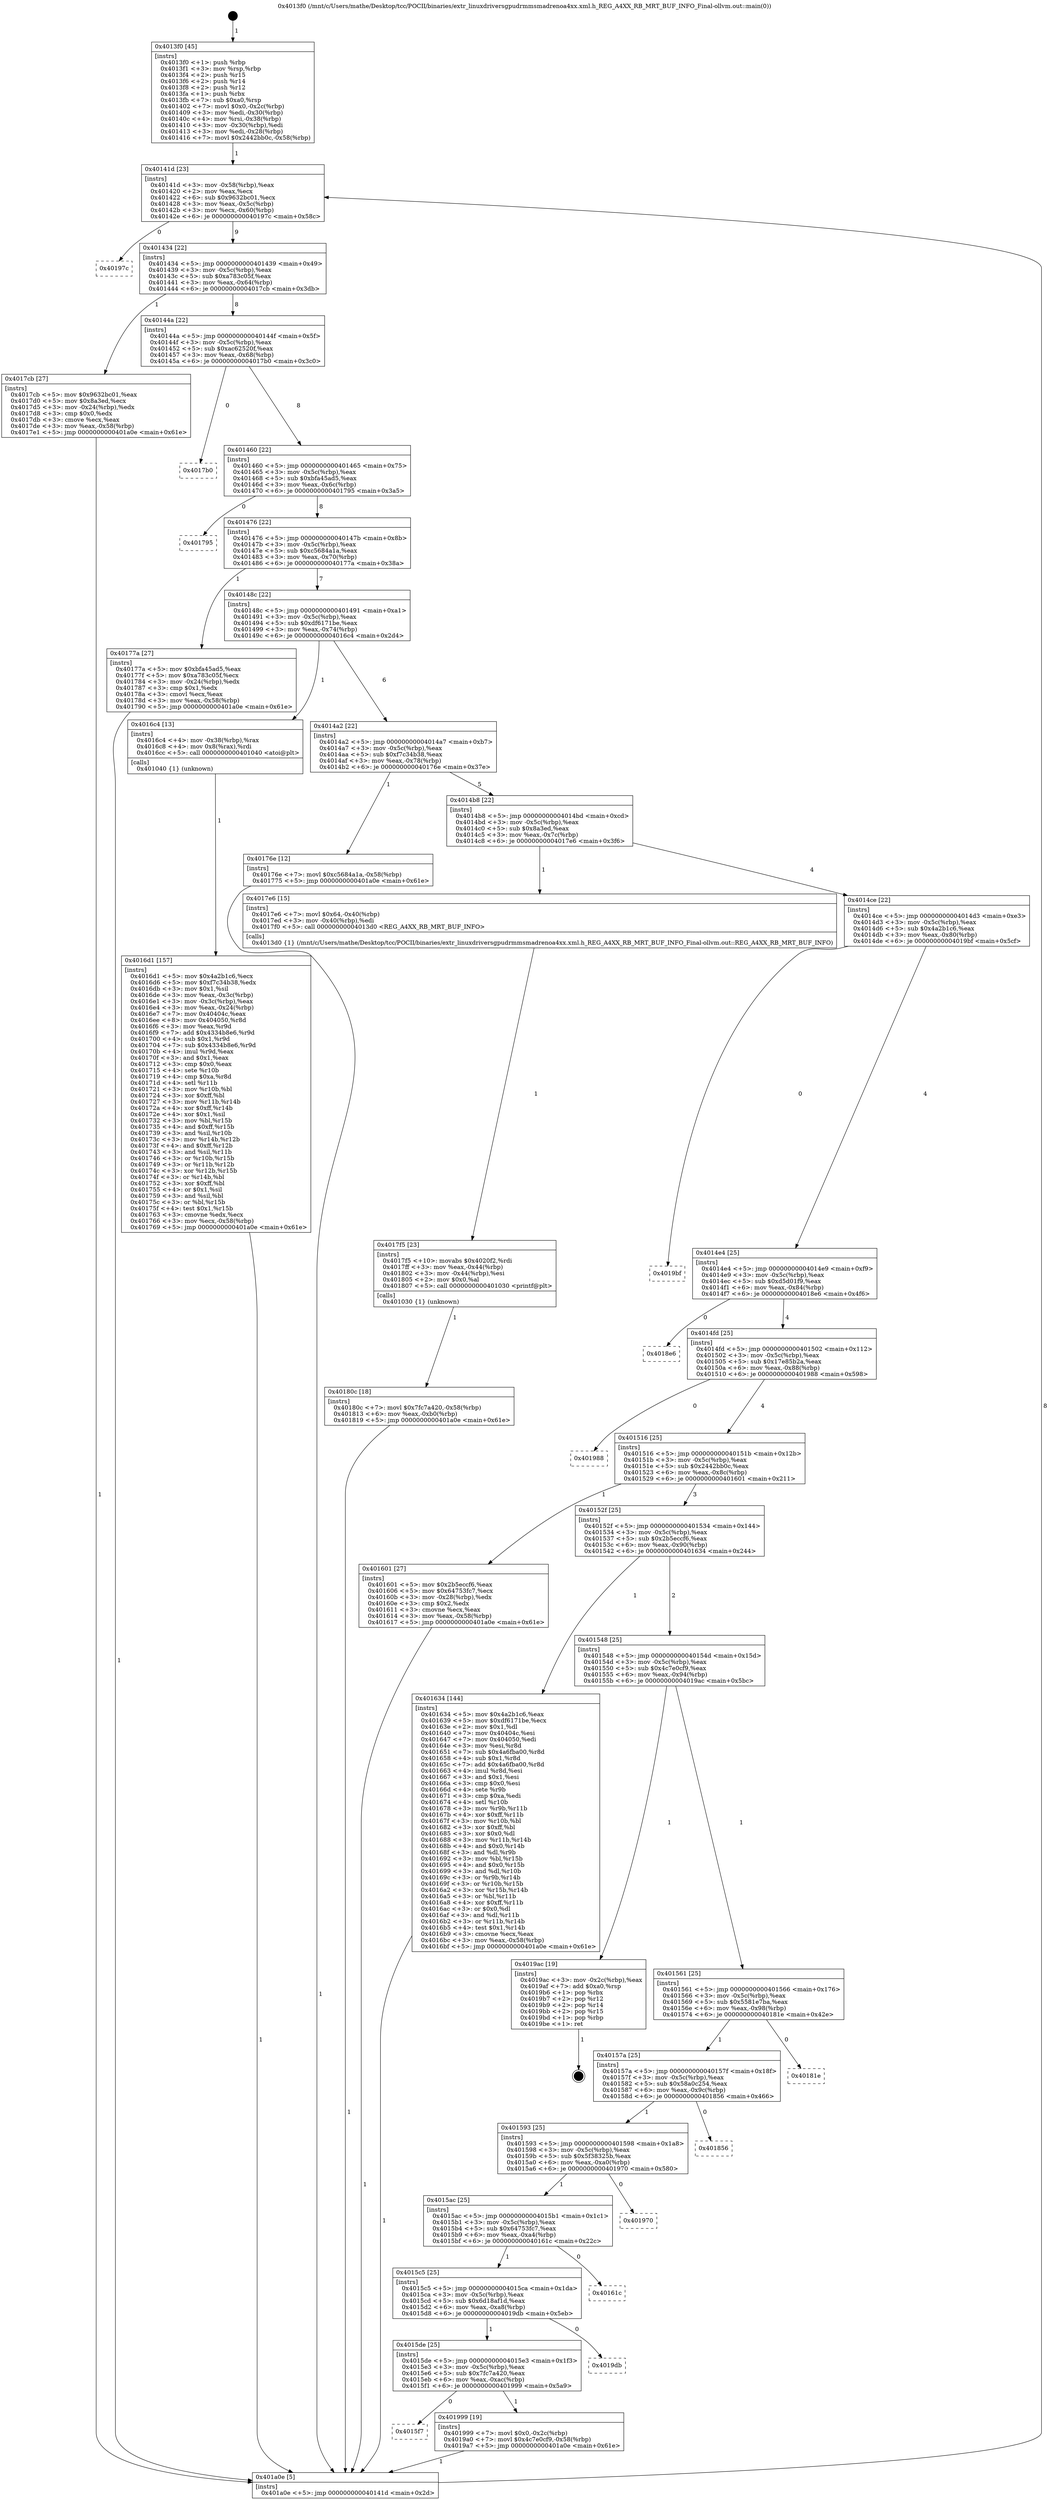 digraph "0x4013f0" {
  label = "0x4013f0 (/mnt/c/Users/mathe/Desktop/tcc/POCII/binaries/extr_linuxdriversgpudrmmsmadrenoa4xx.xml.h_REG_A4XX_RB_MRT_BUF_INFO_Final-ollvm.out::main(0))"
  labelloc = "t"
  node[shape=record]

  Entry [label="",width=0.3,height=0.3,shape=circle,fillcolor=black,style=filled]
  "0x40141d" [label="{
     0x40141d [23]\l
     | [instrs]\l
     &nbsp;&nbsp;0x40141d \<+3\>: mov -0x58(%rbp),%eax\l
     &nbsp;&nbsp;0x401420 \<+2\>: mov %eax,%ecx\l
     &nbsp;&nbsp;0x401422 \<+6\>: sub $0x9632bc01,%ecx\l
     &nbsp;&nbsp;0x401428 \<+3\>: mov %eax,-0x5c(%rbp)\l
     &nbsp;&nbsp;0x40142b \<+3\>: mov %ecx,-0x60(%rbp)\l
     &nbsp;&nbsp;0x40142e \<+6\>: je 000000000040197c \<main+0x58c\>\l
  }"]
  "0x40197c" [label="{
     0x40197c\l
  }", style=dashed]
  "0x401434" [label="{
     0x401434 [22]\l
     | [instrs]\l
     &nbsp;&nbsp;0x401434 \<+5\>: jmp 0000000000401439 \<main+0x49\>\l
     &nbsp;&nbsp;0x401439 \<+3\>: mov -0x5c(%rbp),%eax\l
     &nbsp;&nbsp;0x40143c \<+5\>: sub $0xa783c05f,%eax\l
     &nbsp;&nbsp;0x401441 \<+3\>: mov %eax,-0x64(%rbp)\l
     &nbsp;&nbsp;0x401444 \<+6\>: je 00000000004017cb \<main+0x3db\>\l
  }"]
  Exit [label="",width=0.3,height=0.3,shape=circle,fillcolor=black,style=filled,peripheries=2]
  "0x4017cb" [label="{
     0x4017cb [27]\l
     | [instrs]\l
     &nbsp;&nbsp;0x4017cb \<+5\>: mov $0x9632bc01,%eax\l
     &nbsp;&nbsp;0x4017d0 \<+5\>: mov $0x8a3ed,%ecx\l
     &nbsp;&nbsp;0x4017d5 \<+3\>: mov -0x24(%rbp),%edx\l
     &nbsp;&nbsp;0x4017d8 \<+3\>: cmp $0x0,%edx\l
     &nbsp;&nbsp;0x4017db \<+3\>: cmove %ecx,%eax\l
     &nbsp;&nbsp;0x4017de \<+3\>: mov %eax,-0x58(%rbp)\l
     &nbsp;&nbsp;0x4017e1 \<+5\>: jmp 0000000000401a0e \<main+0x61e\>\l
  }"]
  "0x40144a" [label="{
     0x40144a [22]\l
     | [instrs]\l
     &nbsp;&nbsp;0x40144a \<+5\>: jmp 000000000040144f \<main+0x5f\>\l
     &nbsp;&nbsp;0x40144f \<+3\>: mov -0x5c(%rbp),%eax\l
     &nbsp;&nbsp;0x401452 \<+5\>: sub $0xac62520f,%eax\l
     &nbsp;&nbsp;0x401457 \<+3\>: mov %eax,-0x68(%rbp)\l
     &nbsp;&nbsp;0x40145a \<+6\>: je 00000000004017b0 \<main+0x3c0\>\l
  }"]
  "0x4015f7" [label="{
     0x4015f7\l
  }", style=dashed]
  "0x4017b0" [label="{
     0x4017b0\l
  }", style=dashed]
  "0x401460" [label="{
     0x401460 [22]\l
     | [instrs]\l
     &nbsp;&nbsp;0x401460 \<+5\>: jmp 0000000000401465 \<main+0x75\>\l
     &nbsp;&nbsp;0x401465 \<+3\>: mov -0x5c(%rbp),%eax\l
     &nbsp;&nbsp;0x401468 \<+5\>: sub $0xbfa45ad5,%eax\l
     &nbsp;&nbsp;0x40146d \<+3\>: mov %eax,-0x6c(%rbp)\l
     &nbsp;&nbsp;0x401470 \<+6\>: je 0000000000401795 \<main+0x3a5\>\l
  }"]
  "0x401999" [label="{
     0x401999 [19]\l
     | [instrs]\l
     &nbsp;&nbsp;0x401999 \<+7\>: movl $0x0,-0x2c(%rbp)\l
     &nbsp;&nbsp;0x4019a0 \<+7\>: movl $0x4c7e0cf9,-0x58(%rbp)\l
     &nbsp;&nbsp;0x4019a7 \<+5\>: jmp 0000000000401a0e \<main+0x61e\>\l
  }"]
  "0x401795" [label="{
     0x401795\l
  }", style=dashed]
  "0x401476" [label="{
     0x401476 [22]\l
     | [instrs]\l
     &nbsp;&nbsp;0x401476 \<+5\>: jmp 000000000040147b \<main+0x8b\>\l
     &nbsp;&nbsp;0x40147b \<+3\>: mov -0x5c(%rbp),%eax\l
     &nbsp;&nbsp;0x40147e \<+5\>: sub $0xc5684a1a,%eax\l
     &nbsp;&nbsp;0x401483 \<+3\>: mov %eax,-0x70(%rbp)\l
     &nbsp;&nbsp;0x401486 \<+6\>: je 000000000040177a \<main+0x38a\>\l
  }"]
  "0x4015de" [label="{
     0x4015de [25]\l
     | [instrs]\l
     &nbsp;&nbsp;0x4015de \<+5\>: jmp 00000000004015e3 \<main+0x1f3\>\l
     &nbsp;&nbsp;0x4015e3 \<+3\>: mov -0x5c(%rbp),%eax\l
     &nbsp;&nbsp;0x4015e6 \<+5\>: sub $0x7fc7a420,%eax\l
     &nbsp;&nbsp;0x4015eb \<+6\>: mov %eax,-0xac(%rbp)\l
     &nbsp;&nbsp;0x4015f1 \<+6\>: je 0000000000401999 \<main+0x5a9\>\l
  }"]
  "0x40177a" [label="{
     0x40177a [27]\l
     | [instrs]\l
     &nbsp;&nbsp;0x40177a \<+5\>: mov $0xbfa45ad5,%eax\l
     &nbsp;&nbsp;0x40177f \<+5\>: mov $0xa783c05f,%ecx\l
     &nbsp;&nbsp;0x401784 \<+3\>: mov -0x24(%rbp),%edx\l
     &nbsp;&nbsp;0x401787 \<+3\>: cmp $0x1,%edx\l
     &nbsp;&nbsp;0x40178a \<+3\>: cmovl %ecx,%eax\l
     &nbsp;&nbsp;0x40178d \<+3\>: mov %eax,-0x58(%rbp)\l
     &nbsp;&nbsp;0x401790 \<+5\>: jmp 0000000000401a0e \<main+0x61e\>\l
  }"]
  "0x40148c" [label="{
     0x40148c [22]\l
     | [instrs]\l
     &nbsp;&nbsp;0x40148c \<+5\>: jmp 0000000000401491 \<main+0xa1\>\l
     &nbsp;&nbsp;0x401491 \<+3\>: mov -0x5c(%rbp),%eax\l
     &nbsp;&nbsp;0x401494 \<+5\>: sub $0xdf6171be,%eax\l
     &nbsp;&nbsp;0x401499 \<+3\>: mov %eax,-0x74(%rbp)\l
     &nbsp;&nbsp;0x40149c \<+6\>: je 00000000004016c4 \<main+0x2d4\>\l
  }"]
  "0x4019db" [label="{
     0x4019db\l
  }", style=dashed]
  "0x4016c4" [label="{
     0x4016c4 [13]\l
     | [instrs]\l
     &nbsp;&nbsp;0x4016c4 \<+4\>: mov -0x38(%rbp),%rax\l
     &nbsp;&nbsp;0x4016c8 \<+4\>: mov 0x8(%rax),%rdi\l
     &nbsp;&nbsp;0x4016cc \<+5\>: call 0000000000401040 \<atoi@plt\>\l
     | [calls]\l
     &nbsp;&nbsp;0x401040 \{1\} (unknown)\l
  }"]
  "0x4014a2" [label="{
     0x4014a2 [22]\l
     | [instrs]\l
     &nbsp;&nbsp;0x4014a2 \<+5\>: jmp 00000000004014a7 \<main+0xb7\>\l
     &nbsp;&nbsp;0x4014a7 \<+3\>: mov -0x5c(%rbp),%eax\l
     &nbsp;&nbsp;0x4014aa \<+5\>: sub $0xf7c34b38,%eax\l
     &nbsp;&nbsp;0x4014af \<+3\>: mov %eax,-0x78(%rbp)\l
     &nbsp;&nbsp;0x4014b2 \<+6\>: je 000000000040176e \<main+0x37e\>\l
  }"]
  "0x4015c5" [label="{
     0x4015c5 [25]\l
     | [instrs]\l
     &nbsp;&nbsp;0x4015c5 \<+5\>: jmp 00000000004015ca \<main+0x1da\>\l
     &nbsp;&nbsp;0x4015ca \<+3\>: mov -0x5c(%rbp),%eax\l
     &nbsp;&nbsp;0x4015cd \<+5\>: sub $0x6d18af1d,%eax\l
     &nbsp;&nbsp;0x4015d2 \<+6\>: mov %eax,-0xa8(%rbp)\l
     &nbsp;&nbsp;0x4015d8 \<+6\>: je 00000000004019db \<main+0x5eb\>\l
  }"]
  "0x40176e" [label="{
     0x40176e [12]\l
     | [instrs]\l
     &nbsp;&nbsp;0x40176e \<+7\>: movl $0xc5684a1a,-0x58(%rbp)\l
     &nbsp;&nbsp;0x401775 \<+5\>: jmp 0000000000401a0e \<main+0x61e\>\l
  }"]
  "0x4014b8" [label="{
     0x4014b8 [22]\l
     | [instrs]\l
     &nbsp;&nbsp;0x4014b8 \<+5\>: jmp 00000000004014bd \<main+0xcd\>\l
     &nbsp;&nbsp;0x4014bd \<+3\>: mov -0x5c(%rbp),%eax\l
     &nbsp;&nbsp;0x4014c0 \<+5\>: sub $0x8a3ed,%eax\l
     &nbsp;&nbsp;0x4014c5 \<+3\>: mov %eax,-0x7c(%rbp)\l
     &nbsp;&nbsp;0x4014c8 \<+6\>: je 00000000004017e6 \<main+0x3f6\>\l
  }"]
  "0x40161c" [label="{
     0x40161c\l
  }", style=dashed]
  "0x4017e6" [label="{
     0x4017e6 [15]\l
     | [instrs]\l
     &nbsp;&nbsp;0x4017e6 \<+7\>: movl $0x64,-0x40(%rbp)\l
     &nbsp;&nbsp;0x4017ed \<+3\>: mov -0x40(%rbp),%edi\l
     &nbsp;&nbsp;0x4017f0 \<+5\>: call 00000000004013d0 \<REG_A4XX_RB_MRT_BUF_INFO\>\l
     | [calls]\l
     &nbsp;&nbsp;0x4013d0 \{1\} (/mnt/c/Users/mathe/Desktop/tcc/POCII/binaries/extr_linuxdriversgpudrmmsmadrenoa4xx.xml.h_REG_A4XX_RB_MRT_BUF_INFO_Final-ollvm.out::REG_A4XX_RB_MRT_BUF_INFO)\l
  }"]
  "0x4014ce" [label="{
     0x4014ce [22]\l
     | [instrs]\l
     &nbsp;&nbsp;0x4014ce \<+5\>: jmp 00000000004014d3 \<main+0xe3\>\l
     &nbsp;&nbsp;0x4014d3 \<+3\>: mov -0x5c(%rbp),%eax\l
     &nbsp;&nbsp;0x4014d6 \<+5\>: sub $0x4a2b1c6,%eax\l
     &nbsp;&nbsp;0x4014db \<+3\>: mov %eax,-0x80(%rbp)\l
     &nbsp;&nbsp;0x4014de \<+6\>: je 00000000004019bf \<main+0x5cf\>\l
  }"]
  "0x4015ac" [label="{
     0x4015ac [25]\l
     | [instrs]\l
     &nbsp;&nbsp;0x4015ac \<+5\>: jmp 00000000004015b1 \<main+0x1c1\>\l
     &nbsp;&nbsp;0x4015b1 \<+3\>: mov -0x5c(%rbp),%eax\l
     &nbsp;&nbsp;0x4015b4 \<+5\>: sub $0x64753fc7,%eax\l
     &nbsp;&nbsp;0x4015b9 \<+6\>: mov %eax,-0xa4(%rbp)\l
     &nbsp;&nbsp;0x4015bf \<+6\>: je 000000000040161c \<main+0x22c\>\l
  }"]
  "0x4019bf" [label="{
     0x4019bf\l
  }", style=dashed]
  "0x4014e4" [label="{
     0x4014e4 [25]\l
     | [instrs]\l
     &nbsp;&nbsp;0x4014e4 \<+5\>: jmp 00000000004014e9 \<main+0xf9\>\l
     &nbsp;&nbsp;0x4014e9 \<+3\>: mov -0x5c(%rbp),%eax\l
     &nbsp;&nbsp;0x4014ec \<+5\>: sub $0xd5d01f9,%eax\l
     &nbsp;&nbsp;0x4014f1 \<+6\>: mov %eax,-0x84(%rbp)\l
     &nbsp;&nbsp;0x4014f7 \<+6\>: je 00000000004018e6 \<main+0x4f6\>\l
  }"]
  "0x401970" [label="{
     0x401970\l
  }", style=dashed]
  "0x4018e6" [label="{
     0x4018e6\l
  }", style=dashed]
  "0x4014fd" [label="{
     0x4014fd [25]\l
     | [instrs]\l
     &nbsp;&nbsp;0x4014fd \<+5\>: jmp 0000000000401502 \<main+0x112\>\l
     &nbsp;&nbsp;0x401502 \<+3\>: mov -0x5c(%rbp),%eax\l
     &nbsp;&nbsp;0x401505 \<+5\>: sub $0x17e85b2a,%eax\l
     &nbsp;&nbsp;0x40150a \<+6\>: mov %eax,-0x88(%rbp)\l
     &nbsp;&nbsp;0x401510 \<+6\>: je 0000000000401988 \<main+0x598\>\l
  }"]
  "0x401593" [label="{
     0x401593 [25]\l
     | [instrs]\l
     &nbsp;&nbsp;0x401593 \<+5\>: jmp 0000000000401598 \<main+0x1a8\>\l
     &nbsp;&nbsp;0x401598 \<+3\>: mov -0x5c(%rbp),%eax\l
     &nbsp;&nbsp;0x40159b \<+5\>: sub $0x5f38325b,%eax\l
     &nbsp;&nbsp;0x4015a0 \<+6\>: mov %eax,-0xa0(%rbp)\l
     &nbsp;&nbsp;0x4015a6 \<+6\>: je 0000000000401970 \<main+0x580\>\l
  }"]
  "0x401988" [label="{
     0x401988\l
  }", style=dashed]
  "0x401516" [label="{
     0x401516 [25]\l
     | [instrs]\l
     &nbsp;&nbsp;0x401516 \<+5\>: jmp 000000000040151b \<main+0x12b\>\l
     &nbsp;&nbsp;0x40151b \<+3\>: mov -0x5c(%rbp),%eax\l
     &nbsp;&nbsp;0x40151e \<+5\>: sub $0x2442bb0c,%eax\l
     &nbsp;&nbsp;0x401523 \<+6\>: mov %eax,-0x8c(%rbp)\l
     &nbsp;&nbsp;0x401529 \<+6\>: je 0000000000401601 \<main+0x211\>\l
  }"]
  "0x401856" [label="{
     0x401856\l
  }", style=dashed]
  "0x401601" [label="{
     0x401601 [27]\l
     | [instrs]\l
     &nbsp;&nbsp;0x401601 \<+5\>: mov $0x2b5eccf6,%eax\l
     &nbsp;&nbsp;0x401606 \<+5\>: mov $0x64753fc7,%ecx\l
     &nbsp;&nbsp;0x40160b \<+3\>: mov -0x28(%rbp),%edx\l
     &nbsp;&nbsp;0x40160e \<+3\>: cmp $0x2,%edx\l
     &nbsp;&nbsp;0x401611 \<+3\>: cmovne %ecx,%eax\l
     &nbsp;&nbsp;0x401614 \<+3\>: mov %eax,-0x58(%rbp)\l
     &nbsp;&nbsp;0x401617 \<+5\>: jmp 0000000000401a0e \<main+0x61e\>\l
  }"]
  "0x40152f" [label="{
     0x40152f [25]\l
     | [instrs]\l
     &nbsp;&nbsp;0x40152f \<+5\>: jmp 0000000000401534 \<main+0x144\>\l
     &nbsp;&nbsp;0x401534 \<+3\>: mov -0x5c(%rbp),%eax\l
     &nbsp;&nbsp;0x401537 \<+5\>: sub $0x2b5eccf6,%eax\l
     &nbsp;&nbsp;0x40153c \<+6\>: mov %eax,-0x90(%rbp)\l
     &nbsp;&nbsp;0x401542 \<+6\>: je 0000000000401634 \<main+0x244\>\l
  }"]
  "0x401a0e" [label="{
     0x401a0e [5]\l
     | [instrs]\l
     &nbsp;&nbsp;0x401a0e \<+5\>: jmp 000000000040141d \<main+0x2d\>\l
  }"]
  "0x4013f0" [label="{
     0x4013f0 [45]\l
     | [instrs]\l
     &nbsp;&nbsp;0x4013f0 \<+1\>: push %rbp\l
     &nbsp;&nbsp;0x4013f1 \<+3\>: mov %rsp,%rbp\l
     &nbsp;&nbsp;0x4013f4 \<+2\>: push %r15\l
     &nbsp;&nbsp;0x4013f6 \<+2\>: push %r14\l
     &nbsp;&nbsp;0x4013f8 \<+2\>: push %r12\l
     &nbsp;&nbsp;0x4013fa \<+1\>: push %rbx\l
     &nbsp;&nbsp;0x4013fb \<+7\>: sub $0xa0,%rsp\l
     &nbsp;&nbsp;0x401402 \<+7\>: movl $0x0,-0x2c(%rbp)\l
     &nbsp;&nbsp;0x401409 \<+3\>: mov %edi,-0x30(%rbp)\l
     &nbsp;&nbsp;0x40140c \<+4\>: mov %rsi,-0x38(%rbp)\l
     &nbsp;&nbsp;0x401410 \<+3\>: mov -0x30(%rbp),%edi\l
     &nbsp;&nbsp;0x401413 \<+3\>: mov %edi,-0x28(%rbp)\l
     &nbsp;&nbsp;0x401416 \<+7\>: movl $0x2442bb0c,-0x58(%rbp)\l
  }"]
  "0x40157a" [label="{
     0x40157a [25]\l
     | [instrs]\l
     &nbsp;&nbsp;0x40157a \<+5\>: jmp 000000000040157f \<main+0x18f\>\l
     &nbsp;&nbsp;0x40157f \<+3\>: mov -0x5c(%rbp),%eax\l
     &nbsp;&nbsp;0x401582 \<+5\>: sub $0x58a0c254,%eax\l
     &nbsp;&nbsp;0x401587 \<+6\>: mov %eax,-0x9c(%rbp)\l
     &nbsp;&nbsp;0x40158d \<+6\>: je 0000000000401856 \<main+0x466\>\l
  }"]
  "0x401634" [label="{
     0x401634 [144]\l
     | [instrs]\l
     &nbsp;&nbsp;0x401634 \<+5\>: mov $0x4a2b1c6,%eax\l
     &nbsp;&nbsp;0x401639 \<+5\>: mov $0xdf6171be,%ecx\l
     &nbsp;&nbsp;0x40163e \<+2\>: mov $0x1,%dl\l
     &nbsp;&nbsp;0x401640 \<+7\>: mov 0x40404c,%esi\l
     &nbsp;&nbsp;0x401647 \<+7\>: mov 0x404050,%edi\l
     &nbsp;&nbsp;0x40164e \<+3\>: mov %esi,%r8d\l
     &nbsp;&nbsp;0x401651 \<+7\>: sub $0x4a6fba00,%r8d\l
     &nbsp;&nbsp;0x401658 \<+4\>: sub $0x1,%r8d\l
     &nbsp;&nbsp;0x40165c \<+7\>: add $0x4a6fba00,%r8d\l
     &nbsp;&nbsp;0x401663 \<+4\>: imul %r8d,%esi\l
     &nbsp;&nbsp;0x401667 \<+3\>: and $0x1,%esi\l
     &nbsp;&nbsp;0x40166a \<+3\>: cmp $0x0,%esi\l
     &nbsp;&nbsp;0x40166d \<+4\>: sete %r9b\l
     &nbsp;&nbsp;0x401671 \<+3\>: cmp $0xa,%edi\l
     &nbsp;&nbsp;0x401674 \<+4\>: setl %r10b\l
     &nbsp;&nbsp;0x401678 \<+3\>: mov %r9b,%r11b\l
     &nbsp;&nbsp;0x40167b \<+4\>: xor $0xff,%r11b\l
     &nbsp;&nbsp;0x40167f \<+3\>: mov %r10b,%bl\l
     &nbsp;&nbsp;0x401682 \<+3\>: xor $0xff,%bl\l
     &nbsp;&nbsp;0x401685 \<+3\>: xor $0x0,%dl\l
     &nbsp;&nbsp;0x401688 \<+3\>: mov %r11b,%r14b\l
     &nbsp;&nbsp;0x40168b \<+4\>: and $0x0,%r14b\l
     &nbsp;&nbsp;0x40168f \<+3\>: and %dl,%r9b\l
     &nbsp;&nbsp;0x401692 \<+3\>: mov %bl,%r15b\l
     &nbsp;&nbsp;0x401695 \<+4\>: and $0x0,%r15b\l
     &nbsp;&nbsp;0x401699 \<+3\>: and %dl,%r10b\l
     &nbsp;&nbsp;0x40169c \<+3\>: or %r9b,%r14b\l
     &nbsp;&nbsp;0x40169f \<+3\>: or %r10b,%r15b\l
     &nbsp;&nbsp;0x4016a2 \<+3\>: xor %r15b,%r14b\l
     &nbsp;&nbsp;0x4016a5 \<+3\>: or %bl,%r11b\l
     &nbsp;&nbsp;0x4016a8 \<+4\>: xor $0xff,%r11b\l
     &nbsp;&nbsp;0x4016ac \<+3\>: or $0x0,%dl\l
     &nbsp;&nbsp;0x4016af \<+3\>: and %dl,%r11b\l
     &nbsp;&nbsp;0x4016b2 \<+3\>: or %r11b,%r14b\l
     &nbsp;&nbsp;0x4016b5 \<+4\>: test $0x1,%r14b\l
     &nbsp;&nbsp;0x4016b9 \<+3\>: cmovne %ecx,%eax\l
     &nbsp;&nbsp;0x4016bc \<+3\>: mov %eax,-0x58(%rbp)\l
     &nbsp;&nbsp;0x4016bf \<+5\>: jmp 0000000000401a0e \<main+0x61e\>\l
  }"]
  "0x401548" [label="{
     0x401548 [25]\l
     | [instrs]\l
     &nbsp;&nbsp;0x401548 \<+5\>: jmp 000000000040154d \<main+0x15d\>\l
     &nbsp;&nbsp;0x40154d \<+3\>: mov -0x5c(%rbp),%eax\l
     &nbsp;&nbsp;0x401550 \<+5\>: sub $0x4c7e0cf9,%eax\l
     &nbsp;&nbsp;0x401555 \<+6\>: mov %eax,-0x94(%rbp)\l
     &nbsp;&nbsp;0x40155b \<+6\>: je 00000000004019ac \<main+0x5bc\>\l
  }"]
  "0x4016d1" [label="{
     0x4016d1 [157]\l
     | [instrs]\l
     &nbsp;&nbsp;0x4016d1 \<+5\>: mov $0x4a2b1c6,%ecx\l
     &nbsp;&nbsp;0x4016d6 \<+5\>: mov $0xf7c34b38,%edx\l
     &nbsp;&nbsp;0x4016db \<+3\>: mov $0x1,%sil\l
     &nbsp;&nbsp;0x4016de \<+3\>: mov %eax,-0x3c(%rbp)\l
     &nbsp;&nbsp;0x4016e1 \<+3\>: mov -0x3c(%rbp),%eax\l
     &nbsp;&nbsp;0x4016e4 \<+3\>: mov %eax,-0x24(%rbp)\l
     &nbsp;&nbsp;0x4016e7 \<+7\>: mov 0x40404c,%eax\l
     &nbsp;&nbsp;0x4016ee \<+8\>: mov 0x404050,%r8d\l
     &nbsp;&nbsp;0x4016f6 \<+3\>: mov %eax,%r9d\l
     &nbsp;&nbsp;0x4016f9 \<+7\>: add $0x4334b8e6,%r9d\l
     &nbsp;&nbsp;0x401700 \<+4\>: sub $0x1,%r9d\l
     &nbsp;&nbsp;0x401704 \<+7\>: sub $0x4334b8e6,%r9d\l
     &nbsp;&nbsp;0x40170b \<+4\>: imul %r9d,%eax\l
     &nbsp;&nbsp;0x40170f \<+3\>: and $0x1,%eax\l
     &nbsp;&nbsp;0x401712 \<+3\>: cmp $0x0,%eax\l
     &nbsp;&nbsp;0x401715 \<+4\>: sete %r10b\l
     &nbsp;&nbsp;0x401719 \<+4\>: cmp $0xa,%r8d\l
     &nbsp;&nbsp;0x40171d \<+4\>: setl %r11b\l
     &nbsp;&nbsp;0x401721 \<+3\>: mov %r10b,%bl\l
     &nbsp;&nbsp;0x401724 \<+3\>: xor $0xff,%bl\l
     &nbsp;&nbsp;0x401727 \<+3\>: mov %r11b,%r14b\l
     &nbsp;&nbsp;0x40172a \<+4\>: xor $0xff,%r14b\l
     &nbsp;&nbsp;0x40172e \<+4\>: xor $0x1,%sil\l
     &nbsp;&nbsp;0x401732 \<+3\>: mov %bl,%r15b\l
     &nbsp;&nbsp;0x401735 \<+4\>: and $0xff,%r15b\l
     &nbsp;&nbsp;0x401739 \<+3\>: and %sil,%r10b\l
     &nbsp;&nbsp;0x40173c \<+3\>: mov %r14b,%r12b\l
     &nbsp;&nbsp;0x40173f \<+4\>: and $0xff,%r12b\l
     &nbsp;&nbsp;0x401743 \<+3\>: and %sil,%r11b\l
     &nbsp;&nbsp;0x401746 \<+3\>: or %r10b,%r15b\l
     &nbsp;&nbsp;0x401749 \<+3\>: or %r11b,%r12b\l
     &nbsp;&nbsp;0x40174c \<+3\>: xor %r12b,%r15b\l
     &nbsp;&nbsp;0x40174f \<+3\>: or %r14b,%bl\l
     &nbsp;&nbsp;0x401752 \<+3\>: xor $0xff,%bl\l
     &nbsp;&nbsp;0x401755 \<+4\>: or $0x1,%sil\l
     &nbsp;&nbsp;0x401759 \<+3\>: and %sil,%bl\l
     &nbsp;&nbsp;0x40175c \<+3\>: or %bl,%r15b\l
     &nbsp;&nbsp;0x40175f \<+4\>: test $0x1,%r15b\l
     &nbsp;&nbsp;0x401763 \<+3\>: cmovne %edx,%ecx\l
     &nbsp;&nbsp;0x401766 \<+3\>: mov %ecx,-0x58(%rbp)\l
     &nbsp;&nbsp;0x401769 \<+5\>: jmp 0000000000401a0e \<main+0x61e\>\l
  }"]
  "0x4017f5" [label="{
     0x4017f5 [23]\l
     | [instrs]\l
     &nbsp;&nbsp;0x4017f5 \<+10\>: movabs $0x4020f2,%rdi\l
     &nbsp;&nbsp;0x4017ff \<+3\>: mov %eax,-0x44(%rbp)\l
     &nbsp;&nbsp;0x401802 \<+3\>: mov -0x44(%rbp),%esi\l
     &nbsp;&nbsp;0x401805 \<+2\>: mov $0x0,%al\l
     &nbsp;&nbsp;0x401807 \<+5\>: call 0000000000401030 \<printf@plt\>\l
     | [calls]\l
     &nbsp;&nbsp;0x401030 \{1\} (unknown)\l
  }"]
  "0x40180c" [label="{
     0x40180c [18]\l
     | [instrs]\l
     &nbsp;&nbsp;0x40180c \<+7\>: movl $0x7fc7a420,-0x58(%rbp)\l
     &nbsp;&nbsp;0x401813 \<+6\>: mov %eax,-0xb0(%rbp)\l
     &nbsp;&nbsp;0x401819 \<+5\>: jmp 0000000000401a0e \<main+0x61e\>\l
  }"]
  "0x40181e" [label="{
     0x40181e\l
  }", style=dashed]
  "0x4019ac" [label="{
     0x4019ac [19]\l
     | [instrs]\l
     &nbsp;&nbsp;0x4019ac \<+3\>: mov -0x2c(%rbp),%eax\l
     &nbsp;&nbsp;0x4019af \<+7\>: add $0xa0,%rsp\l
     &nbsp;&nbsp;0x4019b6 \<+1\>: pop %rbx\l
     &nbsp;&nbsp;0x4019b7 \<+2\>: pop %r12\l
     &nbsp;&nbsp;0x4019b9 \<+2\>: pop %r14\l
     &nbsp;&nbsp;0x4019bb \<+2\>: pop %r15\l
     &nbsp;&nbsp;0x4019bd \<+1\>: pop %rbp\l
     &nbsp;&nbsp;0x4019be \<+1\>: ret\l
  }"]
  "0x401561" [label="{
     0x401561 [25]\l
     | [instrs]\l
     &nbsp;&nbsp;0x401561 \<+5\>: jmp 0000000000401566 \<main+0x176\>\l
     &nbsp;&nbsp;0x401566 \<+3\>: mov -0x5c(%rbp),%eax\l
     &nbsp;&nbsp;0x401569 \<+5\>: sub $0x5581e7ba,%eax\l
     &nbsp;&nbsp;0x40156e \<+6\>: mov %eax,-0x98(%rbp)\l
     &nbsp;&nbsp;0x401574 \<+6\>: je 000000000040181e \<main+0x42e\>\l
  }"]
  Entry -> "0x4013f0" [label=" 1"]
  "0x40141d" -> "0x40197c" [label=" 0"]
  "0x40141d" -> "0x401434" [label=" 9"]
  "0x4019ac" -> Exit [label=" 1"]
  "0x401434" -> "0x4017cb" [label=" 1"]
  "0x401434" -> "0x40144a" [label=" 8"]
  "0x401999" -> "0x401a0e" [label=" 1"]
  "0x40144a" -> "0x4017b0" [label=" 0"]
  "0x40144a" -> "0x401460" [label=" 8"]
  "0x4015de" -> "0x4015f7" [label=" 0"]
  "0x401460" -> "0x401795" [label=" 0"]
  "0x401460" -> "0x401476" [label=" 8"]
  "0x4015de" -> "0x401999" [label=" 1"]
  "0x401476" -> "0x40177a" [label=" 1"]
  "0x401476" -> "0x40148c" [label=" 7"]
  "0x4015c5" -> "0x4015de" [label=" 1"]
  "0x40148c" -> "0x4016c4" [label=" 1"]
  "0x40148c" -> "0x4014a2" [label=" 6"]
  "0x4015c5" -> "0x4019db" [label=" 0"]
  "0x4014a2" -> "0x40176e" [label=" 1"]
  "0x4014a2" -> "0x4014b8" [label=" 5"]
  "0x4015ac" -> "0x4015c5" [label=" 1"]
  "0x4014b8" -> "0x4017e6" [label=" 1"]
  "0x4014b8" -> "0x4014ce" [label=" 4"]
  "0x4015ac" -> "0x40161c" [label=" 0"]
  "0x4014ce" -> "0x4019bf" [label=" 0"]
  "0x4014ce" -> "0x4014e4" [label=" 4"]
  "0x401593" -> "0x4015ac" [label=" 1"]
  "0x4014e4" -> "0x4018e6" [label=" 0"]
  "0x4014e4" -> "0x4014fd" [label=" 4"]
  "0x401593" -> "0x401970" [label=" 0"]
  "0x4014fd" -> "0x401988" [label=" 0"]
  "0x4014fd" -> "0x401516" [label=" 4"]
  "0x40157a" -> "0x401593" [label=" 1"]
  "0x401516" -> "0x401601" [label=" 1"]
  "0x401516" -> "0x40152f" [label=" 3"]
  "0x401601" -> "0x401a0e" [label=" 1"]
  "0x4013f0" -> "0x40141d" [label=" 1"]
  "0x401a0e" -> "0x40141d" [label=" 8"]
  "0x40157a" -> "0x401856" [label=" 0"]
  "0x40152f" -> "0x401634" [label=" 1"]
  "0x40152f" -> "0x401548" [label=" 2"]
  "0x401634" -> "0x401a0e" [label=" 1"]
  "0x4016c4" -> "0x4016d1" [label=" 1"]
  "0x4016d1" -> "0x401a0e" [label=" 1"]
  "0x40176e" -> "0x401a0e" [label=" 1"]
  "0x40177a" -> "0x401a0e" [label=" 1"]
  "0x4017cb" -> "0x401a0e" [label=" 1"]
  "0x4017e6" -> "0x4017f5" [label=" 1"]
  "0x4017f5" -> "0x40180c" [label=" 1"]
  "0x40180c" -> "0x401a0e" [label=" 1"]
  "0x401561" -> "0x40157a" [label=" 1"]
  "0x401548" -> "0x4019ac" [label=" 1"]
  "0x401548" -> "0x401561" [label=" 1"]
  "0x401561" -> "0x40181e" [label=" 0"]
}
